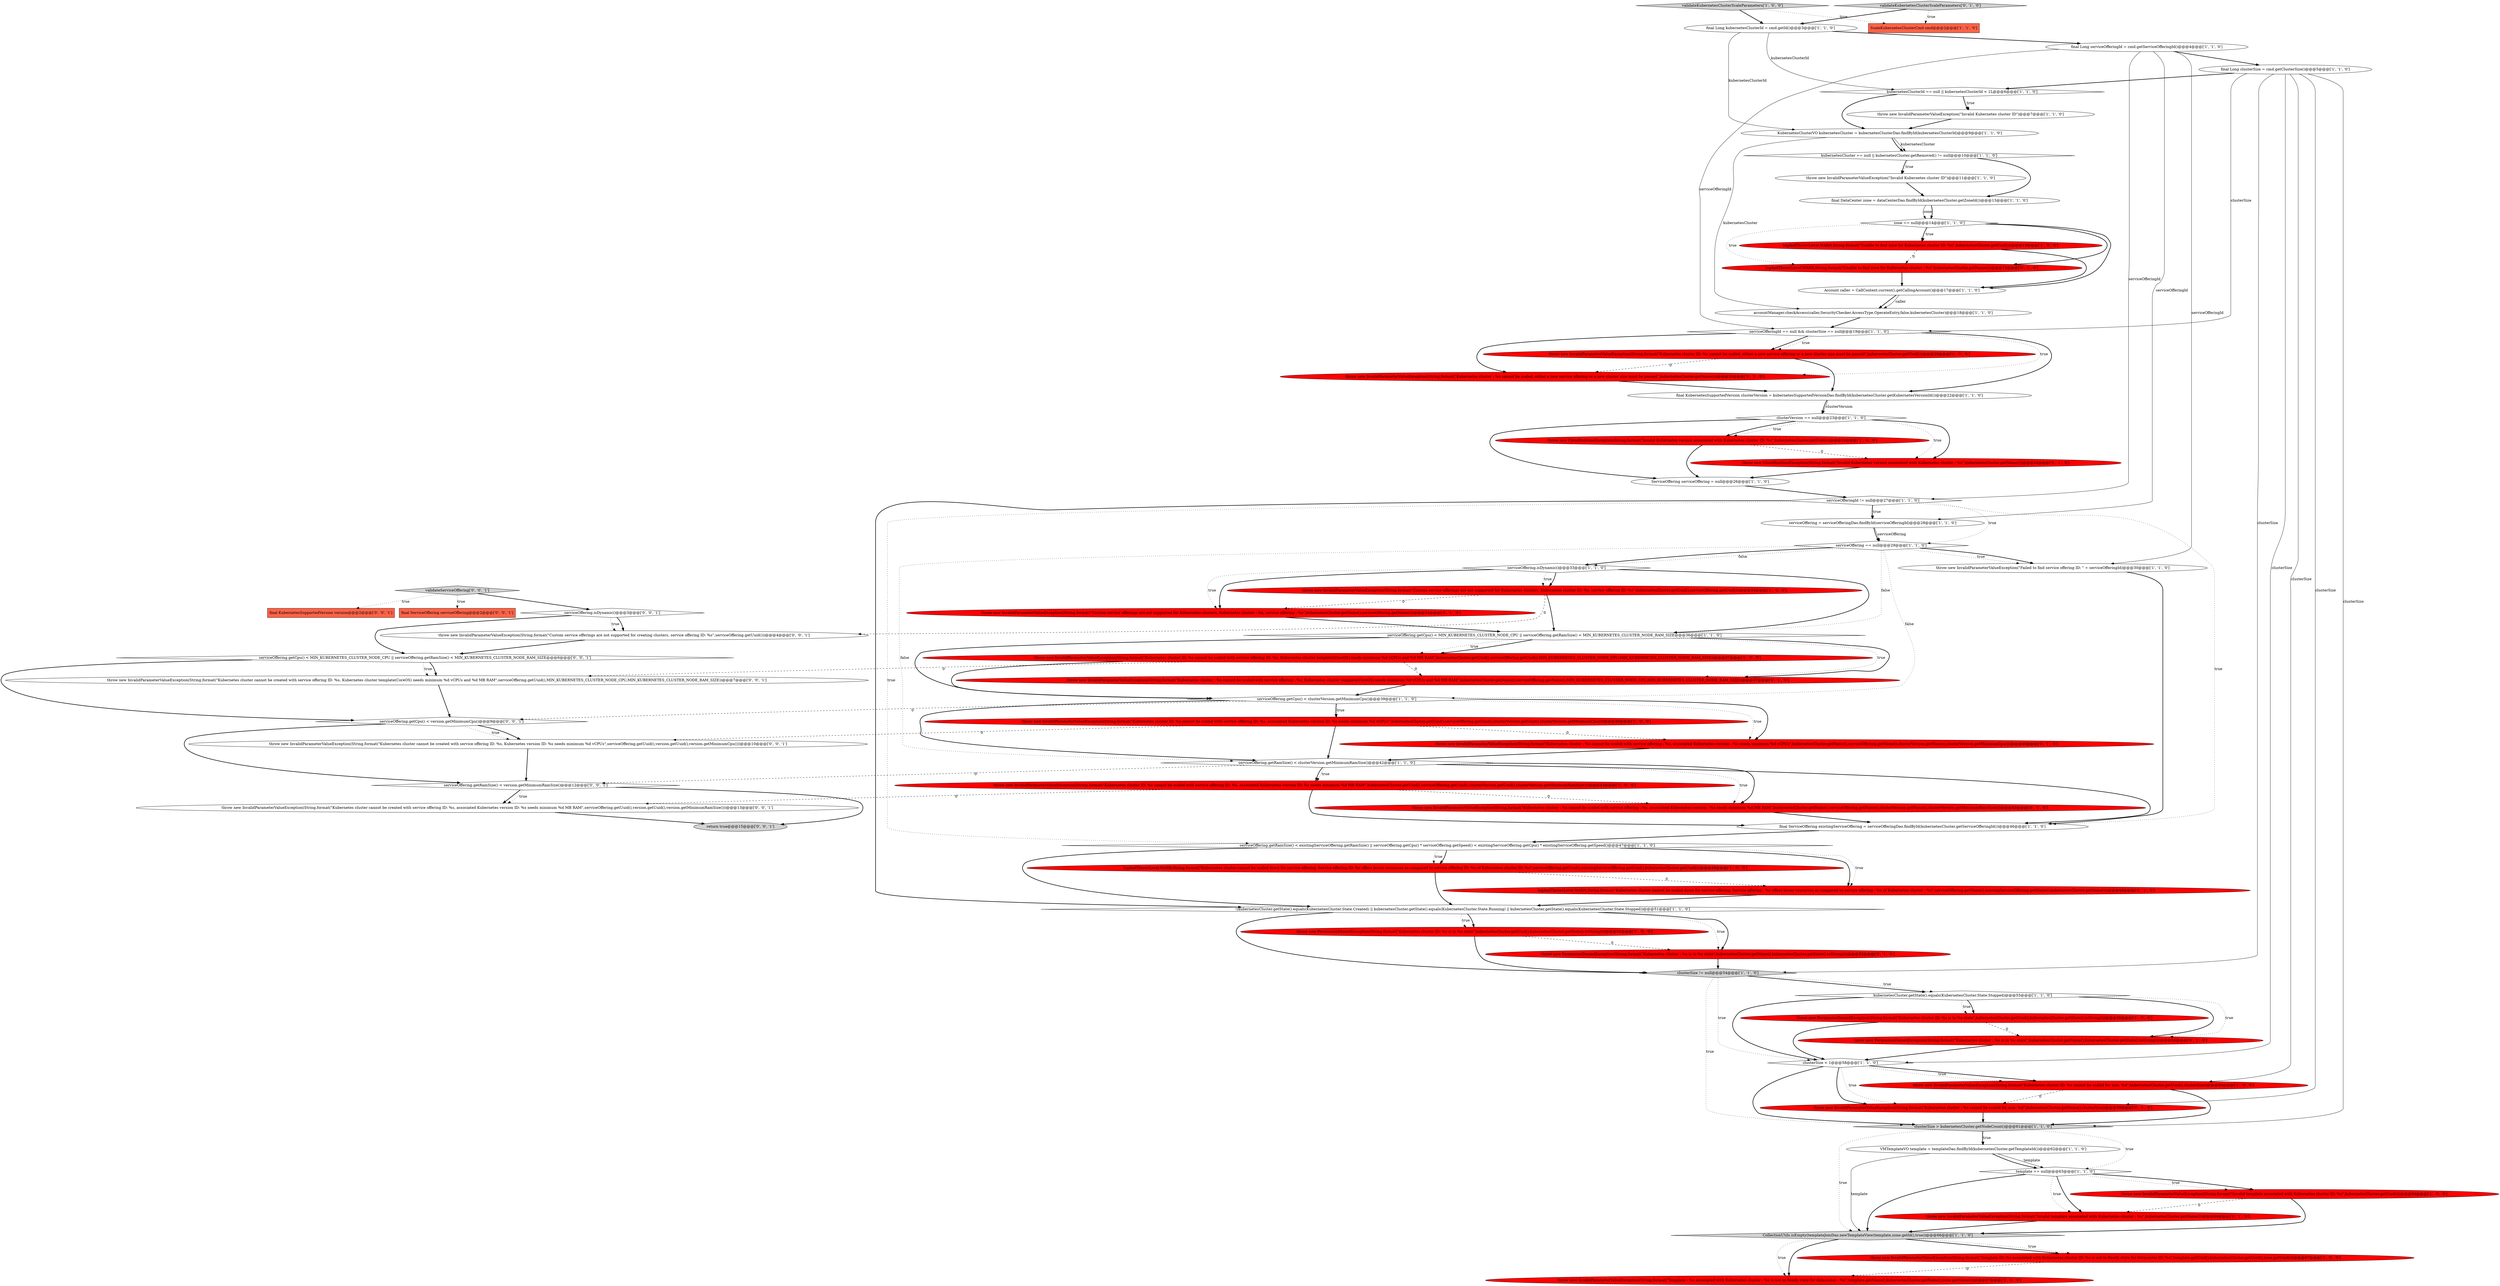 digraph {
1 [style = filled, label = "final DataCenter zone = dataCenterDao.findById(kubernetesCluster.getZoneId())@@@13@@@['1', '1', '0']", fillcolor = white, shape = ellipse image = "AAA0AAABBB1BBB"];
29 [style = filled, label = "throw new InvalidParameterValueException(\"Failed to find service offering ID: \" + serviceOfferingId)@@@30@@@['1', '1', '0']", fillcolor = white, shape = ellipse image = "AAA0AAABBB1BBB"];
45 [style = filled, label = "throw new InvalidParameterValueException(String.format(\"Invalid template associated with Kubernetes cluster ID: %s\",kubernetesCluster.getUuid()))@@@64@@@['1', '0', '0']", fillcolor = red, shape = ellipse image = "AAA1AAABBB1BBB"];
21 [style = filled, label = "throw new InvalidParameterValueException(String.format(\"Kubernetes cluster ID: %s cannot be scaled with service offering ID: %s, associated Kubernetes version ID: %s needs minimum %d vCPUs\",kubernetesCluster.getUuid(),serviceOffering.getUuid(),clusterVersion.getUuid(),clusterVersion.getMinimumCpu()))@@@40@@@['1', '0', '0']", fillcolor = red, shape = ellipse image = "AAA1AAABBB1BBB"];
11 [style = filled, label = "ServiceOffering serviceOffering = null@@@26@@@['1', '1', '0']", fillcolor = white, shape = ellipse image = "AAA0AAABBB1BBB"];
14 [style = filled, label = "throw new InvalidParameterValueException(\"Invalid Kubernetes cluster ID\")@@@11@@@['1', '1', '0']", fillcolor = white, shape = ellipse image = "AAA0AAABBB1BBB"];
37 [style = filled, label = "CollectionUtils.isEmpty(templateJoinDao.newTemplateView(template,zone.getId(),true))@@@66@@@['1', '1', '0']", fillcolor = lightgray, shape = diamond image = "AAA0AAABBB1BBB"];
59 [style = filled, label = "logAndThrow(Level.WARN,String.format(\"Unable to find zone for Kubernetes cluster : %s\",kubernetesCluster.getName()))@@@15@@@['0', '1', '0']", fillcolor = red, shape = ellipse image = "AAA1AAABBB2BBB"];
62 [style = filled, label = "throw new InvalidParameterValueException(String.format(\"Kubernetes cluster : %s cannot be scaled with service offering : %s, associated Kubernetes version : %s needs minimum %d MB RAM\",kubernetesCluster.getName(),serviceOffering.getName(),clusterVersion.getName(),clusterVersion.getMinimumRamSize()))@@@43@@@['0', '1', '0']", fillcolor = red, shape = ellipse image = "AAA1AAABBB2BBB"];
13 [style = filled, label = "template == null@@@63@@@['1', '1', '0']", fillcolor = white, shape = diamond image = "AAA0AAABBB1BBB"];
24 [style = filled, label = "final ServiceOffering existingServiceOffering = serviceOfferingDao.findById(kubernetesCluster.getServiceOfferingId())@@@46@@@['1', '1', '0']", fillcolor = white, shape = ellipse image = "AAA0AAABBB1BBB"];
55 [style = filled, label = "throw new InvalidParameterValueException(String.format(\"Custom service offerings are not supported for Kubernetes clusters. Kubernetes cluster : %s, service offering : %s\",kubernetesCluster.getName(),serviceOffering.getName()))@@@34@@@['0', '1', '0']", fillcolor = red, shape = ellipse image = "AAA1AAABBB2BBB"];
72 [style = filled, label = "validateServiceOffering['0', '0', '1']", fillcolor = lightgray, shape = diamond image = "AAA0AAABBB3BBB"];
56 [style = filled, label = "logAndThrow(Level.WARN,String.format(\"Kubernetes cluster cannot be scaled down for service offering. Service offering : %s offers lesser resources as compared to service offering : %s of Kubernetes cluster : %s\",serviceOffering.getName(),existingServiceOffering.getName(),kubernetesCluster.getName()))@@@48@@@['0', '1', '0']", fillcolor = red, shape = ellipse image = "AAA1AAABBB2BBB"];
67 [style = filled, label = "serviceOffering.getRamSize() < version.getMinimumRamSize()@@@12@@@['0', '0', '1']", fillcolor = white, shape = diamond image = "AAA0AAABBB3BBB"];
0 [style = filled, label = "serviceOffering.getRamSize() < clusterVersion.getMinimumRamSize()@@@42@@@['1', '1', '0']", fillcolor = white, shape = diamond image = "AAA0AAABBB1BBB"];
20 [style = filled, label = "clusterVersion == null@@@23@@@['1', '1', '0']", fillcolor = white, shape = diamond image = "AAA0AAABBB1BBB"];
7 [style = filled, label = "throw new InvalidParameterValueException(String.format(\"Kubernetes cluster ID: %s cannot be scaled, either a new service offering or a new cluster size must be passed\",kubernetesCluster.getUuid()))@@@20@@@['1', '0', '0']", fillcolor = red, shape = ellipse image = "AAA1AAABBB1BBB"];
25 [style = filled, label = "serviceOfferingId == null && clusterSize == null@@@19@@@['1', '1', '0']", fillcolor = white, shape = diamond image = "AAA0AAABBB1BBB"];
27 [style = filled, label = "Account caller = CallContext.current().getCallingAccount()@@@17@@@['1', '1', '0']", fillcolor = white, shape = ellipse image = "AAA0AAABBB1BBB"];
51 [style = filled, label = "throw new PermissionDeniedException(String.format(\"Kubernetes cluster : %s is in %s state\",kubernetesCluster.getName(),kubernetesCluster.getState().toString()))@@@52@@@['0', '1', '0']", fillcolor = red, shape = ellipse image = "AAA1AAABBB2BBB"];
63 [style = filled, label = "throw new InvalidParameterValueException(String.format(\"Kubernetes cluster cannot be created with service offering ID: %s, associated Kubernetes version ID: %s needs minimum %d MB RAM\",serviceOffering.getUuid(),version.getUuid(),version.getMinimumRamSize()))@@@13@@@['0', '0', '1']", fillcolor = white, shape = ellipse image = "AAA0AAABBB3BBB"];
68 [style = filled, label = "throw new InvalidParameterValueException(String.format(\"Kubernetes cluster cannot be created with service offering ID: %s, Kubernetes version ID: %s needs minimum %d vCPUs\",serviceOffering.getUuid(),version.getUuid(),version.getMinimumCpu()))@@@10@@@['0', '0', '1']", fillcolor = white, shape = ellipse image = "AAA0AAABBB3BBB"];
26 [style = filled, label = "serviceOffering.getCpu() < MIN_KUBERNETES_CLUSTER_NODE_CPU || serviceOffering.getRamSize() < MIN_KUBERNETES_CLUSTER_NODE_RAM_SIZE@@@36@@@['1', '1', '0']", fillcolor = white, shape = diamond image = "AAA0AAABBB1BBB"];
71 [style = filled, label = "serviceOffering.getCpu() < version.getMinimumCpu()@@@9@@@['0', '0', '1']", fillcolor = white, shape = diamond image = "AAA0AAABBB3BBB"];
64 [style = filled, label = "throw new InvalidParameterValueException(String.format(\"Custom service offerings are not supported for creating clusters, service offering ID: %s\",serviceOffering.getUuid()))@@@4@@@['0', '0', '1']", fillcolor = white, shape = ellipse image = "AAA0AAABBB3BBB"];
22 [style = filled, label = "validateKubernetesClusterScaleParameters['1', '0', '0']", fillcolor = lightgray, shape = diamond image = "AAA0AAABBB1BBB"];
33 [style = filled, label = "clusterSize > kubernetesCluster.getNodeCount()@@@61@@@['1', '1', '0']", fillcolor = lightgray, shape = diamond image = "AAA0AAABBB1BBB"];
74 [style = filled, label = "return true@@@15@@@['0', '0', '1']", fillcolor = lightgray, shape = ellipse image = "AAA0AAABBB3BBB"];
16 [style = filled, label = "logAndThrow(Level.WARN,String.format(\"Unable to find zone for Kubernetes cluster ID: %s\",kubernetesCluster.getUuid()))@@@15@@@['1', '0', '0']", fillcolor = red, shape = ellipse image = "AAA1AAABBB1BBB"];
61 [style = filled, label = "throw new CloudRuntimeException(String.format(\"Invalid Kubernetes version associated with Kubernetes cluster : %s\",kubernetesCluster.getName()))@@@24@@@['0', '1', '0']", fillcolor = red, shape = ellipse image = "AAA1AAABBB2BBB"];
44 [style = filled, label = "final Long kubernetesClusterId = cmd.getId()@@@3@@@['1', '1', '0']", fillcolor = white, shape = ellipse image = "AAA0AAABBB1BBB"];
57 [style = filled, label = "throw new InvalidParameterValueException(String.format(\"Template : %s associated with Kubernetes cluster : %s is not in Ready state for datacenter : %s\",template.getName(),kubernetesCluster.getName(),zone.getName()))@@@67@@@['0', '1', '0']", fillcolor = red, shape = ellipse image = "AAA1AAABBB2BBB"];
66 [style = filled, label = "final KubernetesSupportedVersion version@@@2@@@['0', '0', '1']", fillcolor = tomato, shape = box image = "AAA0AAABBB3BBB"];
70 [style = filled, label = "final ServiceOffering serviceOffering@@@2@@@['0', '0', '1']", fillcolor = tomato, shape = box image = "AAA0AAABBB3BBB"];
52 [style = filled, label = "throw new InvalidParameterValueException(String.format(\"Kubernetes cluster : %s cannot be scaled with service offering : %s, Kubernetes cluster template(CoreOS) needs minimum %d vCPUs and %d MB RAM\",kubernetesCluster.getName(),serviceOffering.getName(),MIN_KUBERNETES_CLUSTER_NODE_CPU,MIN_KUBERNETES_CLUSTER_NODE_RAM_SIZE))@@@37@@@['0', '1', '0']", fillcolor = red, shape = ellipse image = "AAA1AAABBB2BBB"];
47 [style = filled, label = "logAndThrow(Level.WARN,String.format(\"Kubernetes cluster cannot be scaled down for service offering. Service offering ID: %s offers lesser resources as compared to service offering ID: %s of Kubernetes cluster ID: %s\",serviceOffering.getUuid(),existingServiceOffering.getUuid(),kubernetesCluster.getUuid()))@@@48@@@['1', '0', '0']", fillcolor = red, shape = ellipse image = "AAA1AAABBB1BBB"];
3 [style = filled, label = "serviceOfferingId != null@@@27@@@['1', '1', '0']", fillcolor = white, shape = diamond image = "AAA0AAABBB1BBB"];
65 [style = filled, label = "throw new InvalidParameterValueException(String.format(\"Kubernetes cluster cannot be created with service offering ID: %s, Kubernetes cluster template(CoreOS) needs minimum %d vCPUs and %d MB RAM\",serviceOffering.getUuid(),MIN_KUBERNETES_CLUSTER_NODE_CPU,MIN_KUBERNETES_CLUSTER_NODE_RAM_SIZE))@@@7@@@['0', '0', '1']", fillcolor = white, shape = ellipse image = "AAA0AAABBB3BBB"];
32 [style = filled, label = "kubernetesCluster.getState().equals(KubernetesCluster.State.Stopped)@@@55@@@['1', '1', '0']", fillcolor = white, shape = diamond image = "AAA0AAABBB1BBB"];
10 [style = filled, label = "final Long serviceOfferingId = cmd.getServiceOfferingId()@@@4@@@['1', '1', '0']", fillcolor = white, shape = ellipse image = "AAA0AAABBB1BBB"];
54 [style = filled, label = "throw new InvalidParameterValueException(String.format(\"Invalid template associated with Kubernetes cluster : %s\",kubernetesCluster.getName()))@@@64@@@['0', '1', '0']", fillcolor = red, shape = ellipse image = "AAA1AAABBB2BBB"];
15 [style = filled, label = "serviceOffering == null@@@29@@@['1', '1', '0']", fillcolor = white, shape = diamond image = "AAA0AAABBB1BBB"];
69 [style = filled, label = "serviceOffering.isDynamic()@@@3@@@['0', '0', '1']", fillcolor = white, shape = diamond image = "AAA0AAABBB3BBB"];
12 [style = filled, label = "zone == null@@@14@@@['1', '1', '0']", fillcolor = white, shape = diamond image = "AAA0AAABBB1BBB"];
38 [style = filled, label = "final Long clusterSize = cmd.getClusterSize()@@@5@@@['1', '1', '0']", fillcolor = white, shape = ellipse image = "AAA0AAABBB1BBB"];
43 [style = filled, label = "kubernetesCluster == null || kubernetesCluster.getRemoved() != null@@@10@@@['1', '1', '0']", fillcolor = white, shape = diamond image = "AAA0AAABBB1BBB"];
50 [style = filled, label = "throw new InvalidParameterValueException(String.format(\"Kubernetes cluster : %s cannot be scaled with service offering : %s, associated Kubernetes version : %s needs minimum %d vCPUs\",kubernetesCluster.getName(),serviceOffering.getName(),clusterVersion.getName(),clusterVersion.getMinimumCpu()))@@@40@@@['0', '1', '0']", fillcolor = red, shape = ellipse image = "AAA1AAABBB2BBB"];
58 [style = filled, label = "throw new PermissionDeniedException(String.format(\"Kubernetes cluster : %s is in %s state\",kubernetesCluster.getName(),kubernetesCluster.getState().toString()))@@@56@@@['0', '1', '0']", fillcolor = red, shape = ellipse image = "AAA1AAABBB2BBB"];
6 [style = filled, label = "kubernetesClusterId == null || kubernetesClusterId < 1L@@@6@@@['1', '1', '0']", fillcolor = white, shape = diamond image = "AAA0AAABBB1BBB"];
41 [style = filled, label = "serviceOffering.isDynamic()@@@33@@@['1', '1', '0']", fillcolor = white, shape = diamond image = "AAA0AAABBB1BBB"];
19 [style = filled, label = "serviceOffering.getCpu() < clusterVersion.getMinimumCpu()@@@39@@@['1', '1', '0']", fillcolor = white, shape = diamond image = "AAA0AAABBB1BBB"];
9 [style = filled, label = "accountManager.checkAccess(caller,SecurityChecker.AccessType.OperateEntry,false,kubernetesCluster)@@@18@@@['1', '1', '0']", fillcolor = white, shape = ellipse image = "AAA0AAABBB1BBB"];
8 [style = filled, label = "final KubernetesSupportedVersion clusterVersion = kubernetesSupportedVersionDao.findById(kubernetesCluster.getKubernetesVersionId())@@@22@@@['1', '1', '0']", fillcolor = white, shape = ellipse image = "AAA0AAABBB1BBB"];
2 [style = filled, label = "throw new InvalidParameterValueException(String.format(\"Template ID: %s associated with Kubernetes cluster ID: %s is not in Ready state for datacenter ID: %s\",template.getUuid(),kubernetesCluster.getUuid(),zone.getUuid()))@@@67@@@['1', '0', '0']", fillcolor = red, shape = ellipse image = "AAA1AAABBB1BBB"];
34 [style = filled, label = "VMTemplateVO template = templateDao.findById(kubernetesCluster.getTemplateId())@@@62@@@['1', '1', '0']", fillcolor = white, shape = ellipse image = "AAA0AAABBB1BBB"];
35 [style = filled, label = "throw new InvalidParameterValueException(String.format(\"Kubernetes cluster ID: %s cannot be scaled with service offering ID: %s, associated Kubernetes version ID: %s needs minimum %d MB RAM\",kubernetesCluster.getUuid(),serviceOffering.getUuid(),clusterVersion.getUuid(),clusterVersion.getMinimumRamSize()))@@@43@@@['1', '0', '0']", fillcolor = red, shape = ellipse image = "AAA1AAABBB1BBB"];
36 [style = filled, label = "clusterSize < 1@@@58@@@['1', '1', '0']", fillcolor = white, shape = diamond image = "AAA0AAABBB1BBB"];
48 [style = filled, label = "clusterSize != null@@@54@@@['1', '1', '0']", fillcolor = lightgray, shape = diamond image = "AAA0AAABBB1BBB"];
18 [style = filled, label = "KubernetesClusterVO kubernetesCluster = kubernetesClusterDao.findById(kubernetesClusterId)@@@9@@@['1', '1', '0']", fillcolor = white, shape = ellipse image = "AAA0AAABBB1BBB"];
39 [style = filled, label = "throw new InvalidParameterValueException(String.format(\"Kubernetes cluster ID: %s cannot be scaled with service offering ID: %s, Kubernetes cluster template(CoreOS) needs minimum %d vCPUs and %d MB RAM\",kubernetesCluster.getUuid(),serviceOffering.getUuid(),MIN_KUBERNETES_CLUSTER_NODE_CPU,MIN_KUBERNETES_CLUSTER_NODE_RAM_SIZE))@@@37@@@['1', '0', '0']", fillcolor = red, shape = ellipse image = "AAA1AAABBB1BBB"];
46 [style = filled, label = "serviceOffering = serviceOfferingDao.findById(serviceOfferingId)@@@28@@@['1', '1', '0']", fillcolor = white, shape = ellipse image = "AAA0AAABBB1BBB"];
42 [style = filled, label = "throw new InvalidParameterValueException(String.format(\"Kubernetes cluster ID: %s cannot be scaled for size, %d\",kubernetesCluster.getUuid(),clusterSize))@@@59@@@['1', '0', '0']", fillcolor = red, shape = ellipse image = "AAA1AAABBB1BBB"];
30 [style = filled, label = "throw new CloudRuntimeException(String.format(\"Invalid Kubernetes version associated with Kubernetes cluster ID: %s\",kubernetesCluster.getUuid()))@@@24@@@['1', '0', '0']", fillcolor = red, shape = ellipse image = "AAA1AAABBB1BBB"];
23 [style = filled, label = "throw new InvalidParameterValueException(\"Invalid Kubernetes cluster ID\")@@@7@@@['1', '1', '0']", fillcolor = white, shape = ellipse image = "AAA0AAABBB1BBB"];
73 [style = filled, label = "serviceOffering.getCpu() < MIN_KUBERNETES_CLUSTER_NODE_CPU || serviceOffering.getRamSize() < MIN_KUBERNETES_CLUSTER_NODE_RAM_SIZE@@@6@@@['0', '0', '1']", fillcolor = white, shape = diamond image = "AAA0AAABBB3BBB"];
40 [style = filled, label = "!(kubernetesCluster.getState().equals(KubernetesCluster.State.Created) || kubernetesCluster.getState().equals(KubernetesCluster.State.Running) || kubernetesCluster.getState().equals(KubernetesCluster.State.Stopped))@@@51@@@['1', '1', '0']", fillcolor = white, shape = diamond image = "AAA0AAABBB1BBB"];
60 [style = filled, label = "validateKubernetesClusterScaleParameters['0', '1', '0']", fillcolor = lightgray, shape = diamond image = "AAA0AAABBB2BBB"];
4 [style = filled, label = "ScaleKubernetesClusterCmd cmd@@@2@@@['1', '1', '0']", fillcolor = tomato, shape = box image = "AAA0AAABBB1BBB"];
5 [style = filled, label = "serviceOffering.getRamSize() < existingServiceOffering.getRamSize() || serviceOffering.getCpu() * serviceOffering.getSpeed() < existingServiceOffering.getCpu() * existingServiceOffering.getSpeed()@@@47@@@['1', '1', '0']", fillcolor = white, shape = diamond image = "AAA0AAABBB1BBB"];
31 [style = filled, label = "throw new InvalidParameterValueException(String.format(\"Custom service offerings are not supported for Kubernetes clusters. Kubernetes cluster ID: %s, service offering ID: %s\",kubernetesCluster.getUuid(),serviceOffering.getUuid()))@@@34@@@['1', '0', '0']", fillcolor = red, shape = ellipse image = "AAA1AAABBB1BBB"];
17 [style = filled, label = "throw new PermissionDeniedException(String.format(\"Kubernetes cluster ID: %s is in %s state\",kubernetesCluster.getUuid(),kubernetesCluster.getState().toString()))@@@52@@@['1', '0', '0']", fillcolor = red, shape = ellipse image = "AAA1AAABBB1BBB"];
49 [style = filled, label = "throw new InvalidParameterValueException(String.format(\"Kubernetes cluster : %s cannot be scaled, either a new service offering or a new cluster size must be passed\",kubernetesCluster.getName()))@@@20@@@['0', '1', '0']", fillcolor = red, shape = ellipse image = "AAA1AAABBB2BBB"];
53 [style = filled, label = "throw new InvalidParameterValueException(String.format(\"Kubernetes cluster : %s cannot be scaled for size, %d\",kubernetesCluster.getName(),clusterSize))@@@59@@@['0', '1', '0']", fillcolor = red, shape = ellipse image = "AAA1AAABBB2BBB"];
28 [style = filled, label = "throw new PermissionDeniedException(String.format(\"Kubernetes cluster ID: %s is in %s state\",kubernetesCluster.getUuid(),kubernetesCluster.getState().toString()))@@@56@@@['1', '0', '0']", fillcolor = red, shape = ellipse image = "AAA1AAABBB1BBB"];
21->50 [style = dashed, label="0"];
25->49 [style = bold, label=""];
39->19 [style = bold, label=""];
32->28 [style = dotted, label="true"];
73->65 [style = bold, label=""];
37->57 [style = dotted, label="true"];
40->51 [style = dotted, label="true"];
10->3 [style = solid, label="serviceOfferingId"];
46->15 [style = bold, label=""];
12->59 [style = dotted, label="true"];
36->53 [style = bold, label=""];
27->9 [style = bold, label=""];
7->49 [style = dashed, label="0"];
7->8 [style = bold, label=""];
36->33 [style = bold, label=""];
64->73 [style = bold, label=""];
60->4 [style = dotted, label="true"];
15->41 [style = dotted, label="false"];
49->8 [style = bold, label=""];
46->15 [style = solid, label="serviceOffering"];
30->11 [style = bold, label=""];
71->67 [style = bold, label=""];
10->29 [style = solid, label="serviceOfferingId"];
1->12 [style = solid, label="zone"];
51->48 [style = bold, label=""];
31->55 [style = dashed, label="0"];
8->20 [style = bold, label=""];
31->64 [style = dashed, label="0"];
20->30 [style = dotted, label="true"];
15->29 [style = dotted, label="true"];
0->24 [style = bold, label=""];
43->1 [style = bold, label=""];
54->37 [style = bold, label=""];
26->52 [style = dotted, label="true"];
43->14 [style = dotted, label="true"];
38->33 [style = solid, label="clusterSize"];
1->12 [style = bold, label=""];
15->41 [style = bold, label=""];
13->45 [style = bold, label=""];
73->71 [style = bold, label=""];
15->19 [style = dotted, label="false"];
33->37 [style = dotted, label="true"];
39->52 [style = dashed, label="0"];
35->63 [style = dashed, label="0"];
45->54 [style = dashed, label="0"];
20->61 [style = bold, label=""];
3->46 [style = bold, label=""];
47->56 [style = dashed, label="0"];
33->13 [style = dotted, label="true"];
61->11 [style = bold, label=""];
21->68 [style = dashed, label="0"];
28->36 [style = bold, label=""];
34->37 [style = solid, label="template"];
21->0 [style = bold, label=""];
44->18 [style = solid, label="kubernetesClusterId"];
40->51 [style = bold, label=""];
38->25 [style = solid, label="clusterSize"];
28->58 [style = dashed, label="0"];
48->33 [style = dotted, label="true"];
55->26 [style = bold, label=""];
69->64 [style = bold, label=""];
19->21 [style = dotted, label="true"];
38->36 [style = solid, label="clusterSize"];
52->19 [style = bold, label=""];
25->7 [style = bold, label=""];
34->13 [style = solid, label="template"];
48->36 [style = dotted, label="true"];
24->5 [style = bold, label=""];
38->6 [style = bold, label=""];
35->62 [style = dashed, label="0"];
0->62 [style = bold, label=""];
25->49 [style = dotted, label="true"];
32->58 [style = dotted, label="true"];
13->37 [style = bold, label=""];
3->5 [style = dotted, label="true"];
15->0 [style = dotted, label="false"];
71->68 [style = bold, label=""];
32->58 [style = bold, label=""];
40->17 [style = bold, label=""];
48->32 [style = bold, label=""];
53->33 [style = bold, label=""];
32->36 [style = bold, label=""];
27->9 [style = solid, label="caller"];
72->66 [style = dotted, label="true"];
56->40 [style = bold, label=""];
22->4 [style = dotted, label="true"];
15->29 [style = bold, label=""];
36->42 [style = bold, label=""];
40->17 [style = dotted, label="true"];
22->44 [style = bold, label=""];
36->53 [style = dotted, label="true"];
60->44 [style = bold, label=""];
13->45 [style = dotted, label="true"];
59->27 [style = bold, label=""];
72->69 [style = bold, label=""];
16->27 [style = bold, label=""];
47->40 [style = bold, label=""];
6->23 [style = bold, label=""];
6->18 [style = bold, label=""];
13->54 [style = bold, label=""];
73->65 [style = dotted, label="true"];
38->53 [style = solid, label="clusterSize"];
16->59 [style = dashed, label="0"];
19->50 [style = bold, label=""];
71->68 [style = dotted, label="true"];
26->19 [style = bold, label=""];
65->71 [style = bold, label=""];
63->74 [style = bold, label=""];
30->61 [style = dashed, label="0"];
25->7 [style = dotted, label="true"];
19->0 [style = bold, label=""];
35->24 [style = bold, label=""];
3->24 [style = dotted, label="true"];
69->64 [style = dotted, label="true"];
26->52 [style = bold, label=""];
17->51 [style = dashed, label="0"];
31->26 [style = bold, label=""];
43->14 [style = bold, label=""];
11->3 [style = bold, label=""];
67->63 [style = bold, label=""];
3->46 [style = dotted, label="true"];
48->32 [style = dotted, label="true"];
50->0 [style = bold, label=""];
62->24 [style = bold, label=""];
0->67 [style = dashed, label="0"];
3->15 [style = dotted, label="true"];
72->70 [style = dotted, label="true"];
19->71 [style = dashed, label="0"];
41->55 [style = dotted, label="true"];
10->46 [style = solid, label="serviceOfferingId"];
10->25 [style = solid, label="serviceOfferingId"];
41->31 [style = bold, label=""];
37->2 [style = bold, label=""];
18->9 [style = solid, label="kubernetesCluster"];
5->40 [style = bold, label=""];
42->53 [style = dashed, label="0"];
12->27 [style = bold, label=""];
23->18 [style = bold, label=""];
10->38 [style = bold, label=""];
20->11 [style = bold, label=""];
37->57 [style = bold, label=""];
19->21 [style = bold, label=""];
38->48 [style = solid, label="clusterSize"];
58->36 [style = bold, label=""];
19->50 [style = dotted, label="true"];
38->42 [style = solid, label="clusterSize"];
18->43 [style = solid, label="kubernetesCluster"];
41->31 [style = dotted, label="true"];
67->63 [style = dotted, label="true"];
40->48 [style = bold, label=""];
68->67 [style = bold, label=""];
8->20 [style = solid, label="clusterVersion"];
3->40 [style = bold, label=""];
5->56 [style = bold, label=""];
41->55 [style = bold, label=""];
2->57 [style = dashed, label="0"];
5->56 [style = dotted, label="true"];
26->39 [style = dotted, label="true"];
33->34 [style = dotted, label="true"];
67->74 [style = bold, label=""];
34->13 [style = bold, label=""];
44->10 [style = bold, label=""];
6->23 [style = dotted, label="true"];
0->35 [style = dotted, label="true"];
42->33 [style = bold, label=""];
12->16 [style = bold, label=""];
36->42 [style = dotted, label="true"];
26->39 [style = bold, label=""];
14->1 [style = bold, label=""];
44->6 [style = solid, label="kubernetesClusterId"];
5->47 [style = bold, label=""];
39->65 [style = dashed, label="0"];
5->47 [style = dotted, label="true"];
18->43 [style = bold, label=""];
12->16 [style = dotted, label="true"];
0->62 [style = dotted, label="true"];
20->61 [style = dotted, label="true"];
9->25 [style = bold, label=""];
17->48 [style = bold, label=""];
12->59 [style = bold, label=""];
0->35 [style = bold, label=""];
15->26 [style = dotted, label="false"];
25->8 [style = bold, label=""];
69->73 [style = bold, label=""];
41->26 [style = bold, label=""];
45->37 [style = bold, label=""];
20->30 [style = bold, label=""];
29->24 [style = bold, label=""];
37->2 [style = dotted, label="true"];
32->28 [style = bold, label=""];
33->34 [style = bold, label=""];
13->54 [style = dotted, label="true"];
}
